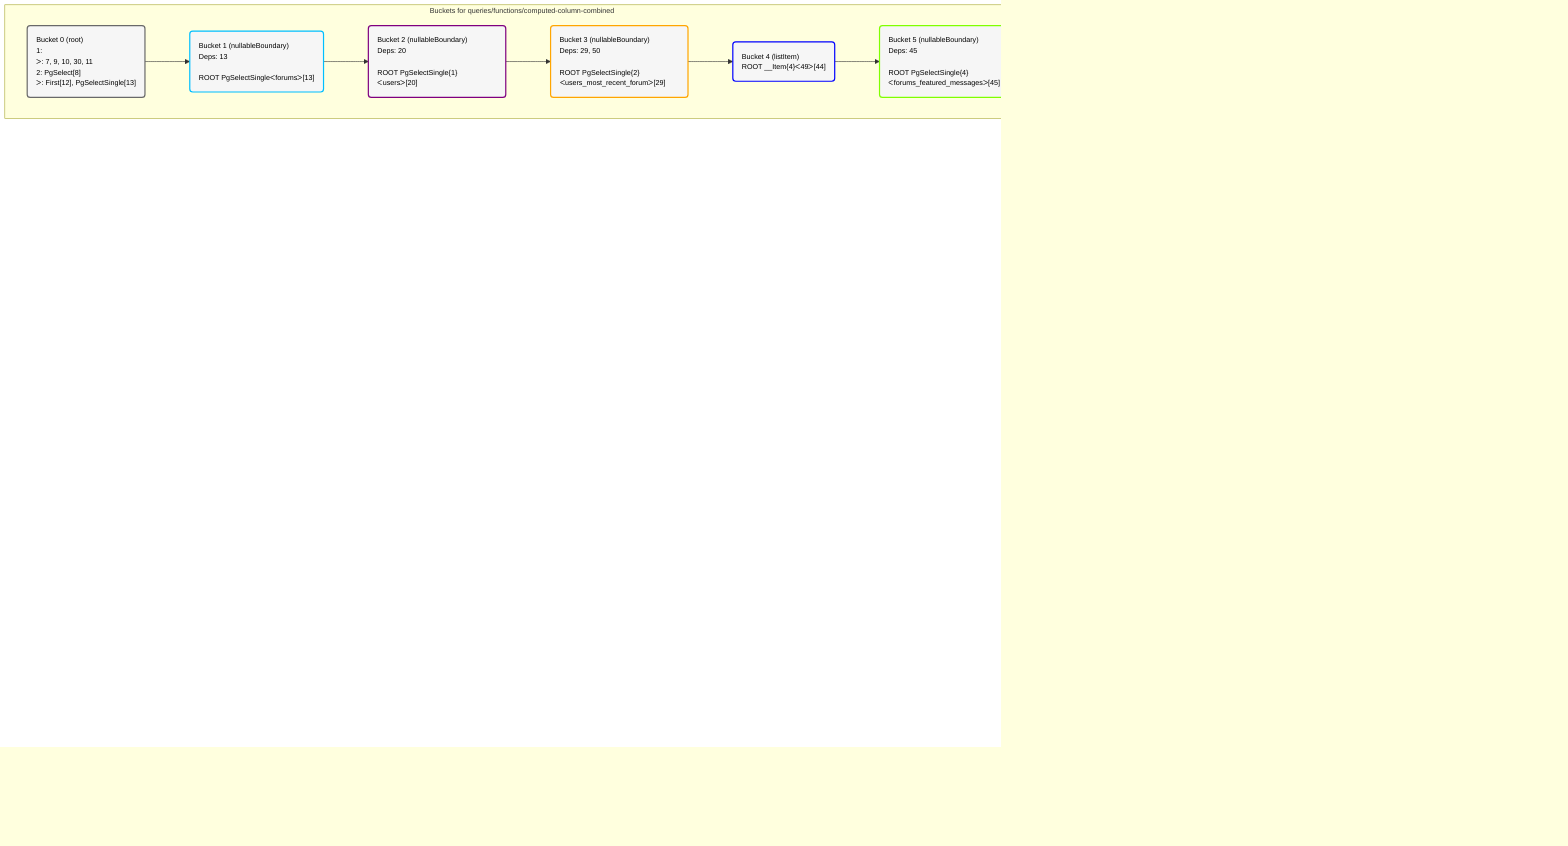 %%{init: {'themeVariables': { 'fontSize': '12px'}}}%%
graph TD
    classDef path fill:#eee,stroke:#000,color:#000
    classDef plan fill:#fff,stroke-width:1px,color:#000
    classDef itemplan fill:#fff,stroke-width:2px,color:#000
    classDef unbatchedplan fill:#dff,stroke-width:1px,color:#000
    classDef sideeffectplan fill:#fcc,stroke-width:2px,color:#000
    classDef bucket fill:#f6f6f6,color:#000,stroke-width:2px,text-align:left


    %% define steps
    __Value0["__Value[0∈0]"]:::plan
    __Value3["__Value[3∈0]<br />ᐸcontextᐳ"]:::plan
    __Value5["__Value[5∈0]<br />ᐸrootValueᐳ"]:::plan
    __InputStaticLeaf7{{"__InputStaticLeaf[7∈0]"}}:::plan
    Access9{{"Access[9∈0]<br />ᐸ3.pgSettingsᐳ"}}:::plan
    Access10{{"Access[10∈0]<br />ᐸ3.withPgClientᐳ"}}:::plan
    Object11{{"Object[11∈0]<br />ᐸ{pgSettings,withPgClient}ᐳ"}}:::plan
    Constant30{{"Constant[30∈0]"}}:::plan
    PgSelect8[["PgSelect[8∈0]<br />ᐸforumsᐳ"]]:::plan
    First12{{"First[12∈0]"}}:::plan
    PgSelectSingle13{{"PgSelectSingle[13∈0]<br />ᐸforumsᐳ"}}:::plan
    RemapKeys52{{"RemapKeys[52∈1]<br />ᐸ13:{”0”:0,”1”:1,”2”:2,”3”:3,”4”:4}ᐳ"}}:::plan
    PgSelectSingle20{{"PgSelectSingle[20∈1]<br />ᐸusersᐳ"}}:::plan
    PgClassExpression21{{"PgClassExpression[21∈2]<br />ᐸ__forums_r...”username”ᐳ"}}:::plan
    PgClassExpression22{{"PgClassExpression[22∈2]<br />ᐸ__forums_r...vatar_url”ᐳ"}}:::plan
    RemapKeys50{{"RemapKeys[50∈2]<br />ᐸ20:{”0”:2,”1”:3,”2”:4}ᐳ"}}:::plan
    PgSelectSingle29{{"PgSelectSingle[29∈2]<br />ᐸusers_most_recent_forumᐳ"}}:::plan
    RemapKeys47{{"RemapKeys[47∈3]<br />ᐸ29:{”0”:0}ᐳ"}}:::plan
    PgSelectSingle37{{"PgSelectSingle[37∈3]<br />ᐸforums_unique_author_countᐳ"}}:::plan
    PgClassExpression38{{"PgClassExpression[38∈3]<br />ᐸ__forums_u..._count__.vᐳ"}}:::plan
    Access49{{"Access[49∈3]<br />ᐸ50.1ᐳ"}}:::plan
    __Item44[/"__Item[44∈4]<br />ᐸ49ᐳ"\]:::itemplan
    PgSelectSingle45{{"PgSelectSingle[45∈4]<br />ᐸforums_featured_messagesᐳ"}}:::plan
    PgClassExpression46{{"PgClassExpression[46∈5]<br />ᐸ__forums_f...s__.”body”ᐳ"}}:::plan

    %% plan dependencies
    __Value3 --> Access9
    __Value3 --> Access10
    Access9 & Access10 --> Object11
    Object11 & __InputStaticLeaf7 & Constant30 --> PgSelect8
    PgSelect8 --> First12
    First12 --> PgSelectSingle13
    PgSelectSingle13 --> RemapKeys52
    RemapKeys52 --> PgSelectSingle20
    PgSelectSingle20 --> PgClassExpression21
    PgSelectSingle20 --> PgClassExpression22
    PgSelectSingle20 --> RemapKeys50
    RemapKeys50 --> PgSelectSingle29
    PgSelectSingle29 --> RemapKeys47
    RemapKeys47 --> PgSelectSingle37
    PgSelectSingle37 --> PgClassExpression38
    RemapKeys50 --> Access49
    Access49 ==> __Item44
    __Item44 --> PgSelectSingle45
    PgSelectSingle45 --> PgClassExpression46

    subgraph "Buckets for queries/functions/computed-column-combined"
    Bucket0("Bucket 0 (root)<br />1: <br />ᐳ: 7, 9, 10, 30, 11<br />2: PgSelect[8]<br />ᐳ: First[12], PgSelectSingle[13]"):::bucket
    classDef bucket0 stroke:#696969
    class Bucket0,__Value0,__Value3,__Value5,__InputStaticLeaf7,PgSelect8,Access9,Access10,Object11,First12,PgSelectSingle13,Constant30 bucket0
    Bucket1("Bucket 1 (nullableBoundary)<br />Deps: 13<br /><br />ROOT PgSelectSingleᐸforumsᐳ[13]"):::bucket
    classDef bucket1 stroke:#00bfff
    class Bucket1,PgSelectSingle20,RemapKeys52 bucket1
    Bucket2("Bucket 2 (nullableBoundary)<br />Deps: 20<br /><br />ROOT PgSelectSingle{1}ᐸusersᐳ[20]"):::bucket
    classDef bucket2 stroke:#7f007f
    class Bucket2,PgClassExpression21,PgClassExpression22,PgSelectSingle29,RemapKeys50 bucket2
    Bucket3("Bucket 3 (nullableBoundary)<br />Deps: 29, 50<br /><br />ROOT PgSelectSingle{2}ᐸusers_most_recent_forumᐳ[29]"):::bucket
    classDef bucket3 stroke:#ffa500
    class Bucket3,PgSelectSingle37,PgClassExpression38,RemapKeys47,Access49 bucket3
    Bucket4("Bucket 4 (listItem)<br />ROOT __Item{4}ᐸ49ᐳ[44]"):::bucket
    classDef bucket4 stroke:#0000ff
    class Bucket4,__Item44,PgSelectSingle45 bucket4
    Bucket5("Bucket 5 (nullableBoundary)<br />Deps: 45<br /><br />ROOT PgSelectSingle{4}ᐸforums_featured_messagesᐳ[45]"):::bucket
    classDef bucket5 stroke:#7fff00
    class Bucket5,PgClassExpression46 bucket5
    Bucket0 --> Bucket1
    Bucket1 --> Bucket2
    Bucket2 --> Bucket3
    Bucket3 --> Bucket4
    Bucket4 --> Bucket5
    end